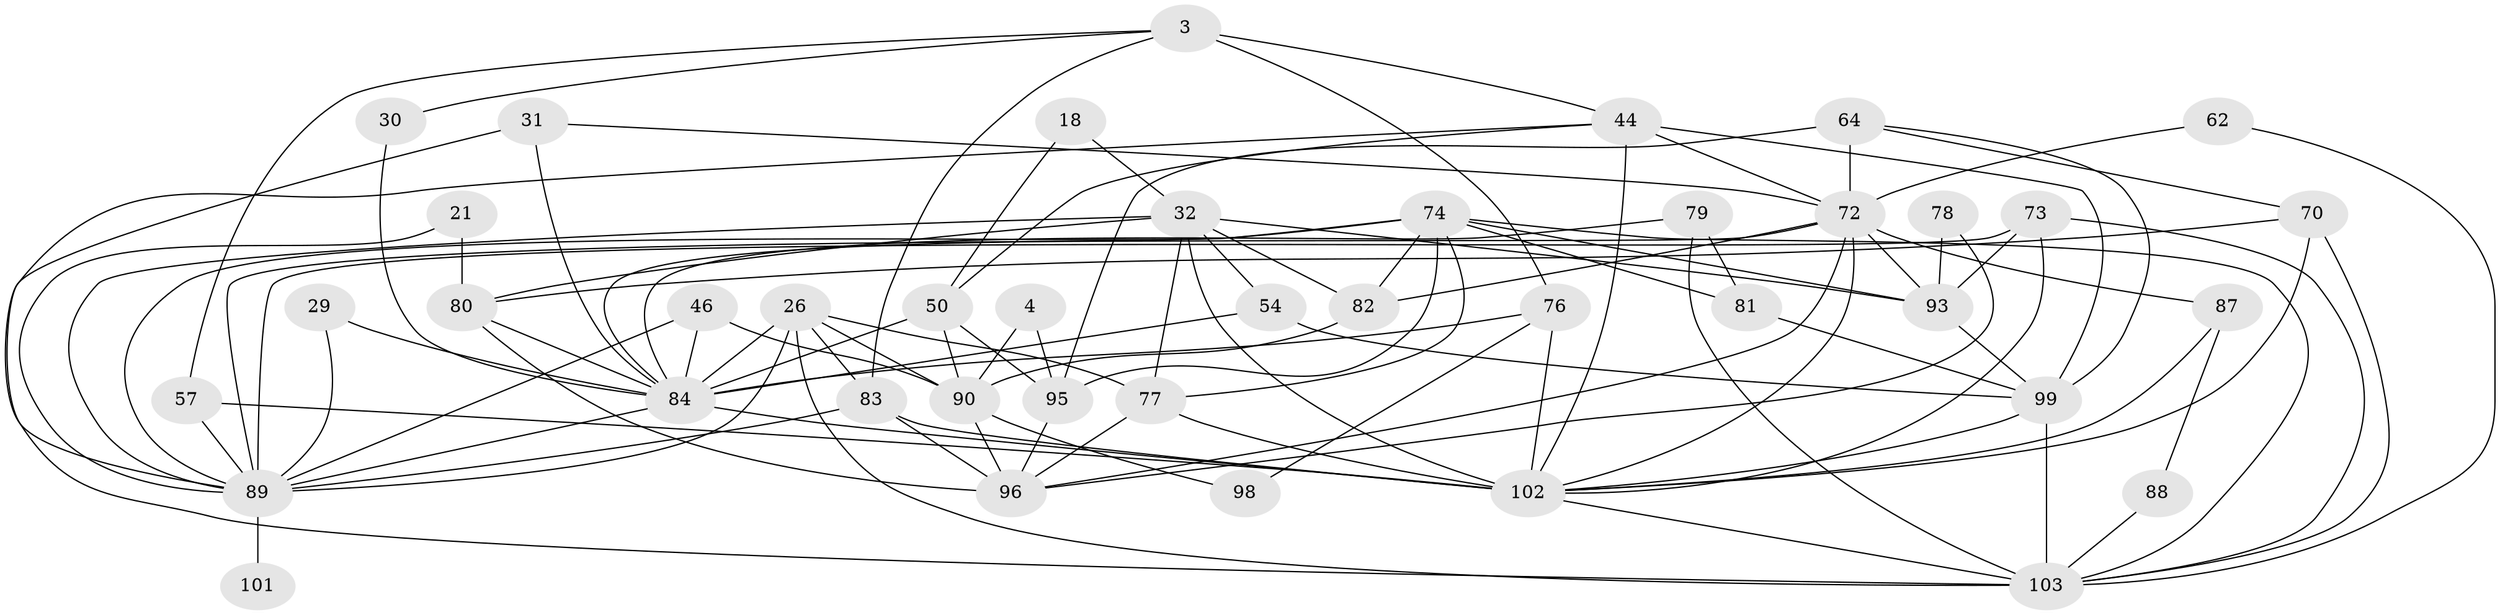 // original degree distribution, {4: 0.20388349514563106, 3: 0.20388349514563106, 6: 0.08737864077669903, 2: 0.21359223300970873, 7: 0.04854368932038835, 5: 0.22330097087378642, 9: 0.009708737864077669, 8: 0.009708737864077669}
// Generated by graph-tools (version 1.1) at 2025/53/03/04/25 21:53:02]
// undirected, 41 vertices, 102 edges
graph export_dot {
graph [start="1"]
  node [color=gray90,style=filled];
  3;
  4;
  18;
  21;
  26;
  29;
  30;
  31;
  32 [super="+16+28"];
  44 [super="+23"];
  46;
  50 [super="+33"];
  54 [super="+24"];
  57;
  62;
  64 [super="+12"];
  70 [super="+2"];
  72 [super="+5+60"];
  73;
  74 [super="+22+48+67"];
  76 [super="+53"];
  77 [super="+63"];
  78;
  79;
  80 [super="+25"];
  81 [super="+19+65"];
  82 [super="+45+51"];
  83 [super="+68"];
  84 [super="+56+14+69+66"];
  87;
  88;
  89 [super="+52+43+61+85"];
  90 [super="+58"];
  93 [super="+35+71"];
  95 [super="+59"];
  96 [super="+41"];
  98;
  99 [super="+49+86"];
  101;
  102 [super="+37+8+15+20+97+100"];
  103 [super="+94"];
  3 -- 76 [weight=2];
  3 -- 44;
  3 -- 30;
  3 -- 57;
  3 -- 83;
  4 -- 90;
  4 -- 95;
  18 -- 50;
  18 -- 32;
  21 -- 80;
  21 -- 89;
  26 -- 83;
  26 -- 90 [weight=2];
  26 -- 84;
  26 -- 103;
  26 -- 77;
  26 -- 89;
  29 -- 84;
  29 -- 89;
  30 -- 84;
  31 -- 103;
  31 -- 72;
  31 -- 84;
  32 -- 93 [weight=2];
  32 -- 80;
  32 -- 54 [weight=2];
  32 -- 82;
  32 -- 102 [weight=2];
  32 -- 77 [weight=3];
  32 -- 89 [weight=2];
  44 -- 50;
  44 -- 72;
  44 -- 99;
  44 -- 102 [weight=2];
  44 -- 89;
  46 -- 90;
  46 -- 84;
  46 -- 89;
  50 -- 95 [weight=2];
  50 -- 84 [weight=3];
  50 -- 90;
  54 -- 99;
  54 -- 84 [weight=2];
  57 -- 102;
  57 -- 89;
  62 -- 72;
  62 -- 103;
  64 -- 70;
  64 -- 72 [weight=2];
  64 -- 95 [weight=2];
  64 -- 99;
  70 -- 103;
  70 -- 80;
  70 -- 102;
  72 -- 87 [weight=2];
  72 -- 96;
  72 -- 93 [weight=3];
  72 -- 82;
  72 -- 102 [weight=4];
  72 -- 89 [weight=3];
  73 -- 93;
  73 -- 103;
  73 -- 89;
  73 -- 102;
  74 -- 103 [weight=2];
  74 -- 84;
  74 -- 95 [weight=2];
  74 -- 81;
  74 -- 93;
  74 -- 82;
  74 -- 77;
  74 -- 89 [weight=2];
  76 -- 98;
  76 -- 84 [weight=2];
  76 -- 102;
  77 -- 102 [weight=3];
  77 -- 96;
  78 -- 96;
  78 -- 93;
  79 -- 84;
  79 -- 81;
  79 -- 103;
  80 -- 96 [weight=2];
  80 -- 84 [weight=3];
  81 -- 99 [weight=3];
  82 -- 90;
  83 -- 96;
  83 -- 102;
  83 -- 89;
  84 -- 89;
  84 -- 102 [weight=4];
  87 -- 88;
  87 -- 102;
  88 -- 103;
  89 -- 101 [weight=2];
  90 -- 98;
  90 -- 96;
  93 -- 99 [weight=2];
  95 -- 96;
  99 -- 103 [weight=3];
  99 -- 102;
  102 -- 103;
}
